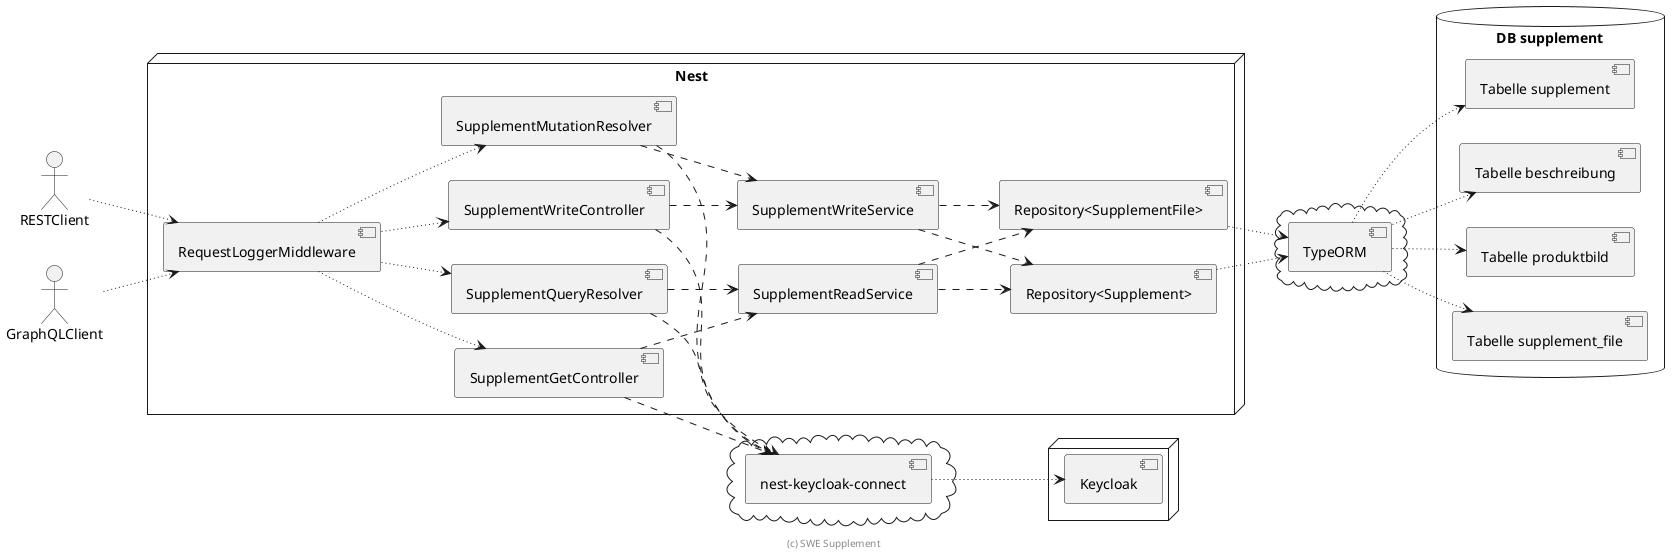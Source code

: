 @startuml Komponenten

left to right direction

actor RESTClient
actor GraphQLClient

node "Nest" {
  [RequestLoggerMiddleware]

  [SupplementGetController]
  [SupplementWriteController]
  [SupplementQueryResolver]
  [SupplementMutationResolver]

  [SupplementReadService]
  [SupplementWriteService]

  [Repository<Supplement>]
  [Repository<SupplementFile>]
}

cloud {
    [TypeORM]
}

cloud {
    [nest-keycloak-connect]
}

database "DB supplement" {
    [Tabelle supplement]
    [Tabelle beschreibung]
    [Tabelle produktbild]
    [Tabelle supplement_file]
}

node {
    [Keycloak]
}

RESTClient ~~> [RequestLoggerMiddleware]
GraphQLClient ~~> [RequestLoggerMiddleware]

[RequestLoggerMiddleware] ~~> [SupplementGetController]
[RequestLoggerMiddleware] ~~> [SupplementWriteController]
[RequestLoggerMiddleware] ~~> [SupplementQueryResolver]
[RequestLoggerMiddleware] ~~> [SupplementMutationResolver]

[SupplementGetController] ..> [SupplementReadService]
[SupplementWriteController] ..> [SupplementWriteService]
[SupplementQueryResolver] ..> [SupplementReadService]
[SupplementMutationResolver] ..> [SupplementWriteService]

[SupplementReadService] ..> [Repository<Supplement>]
[SupplementReadService] ..> [Repository<SupplementFile>]
[SupplementWriteService] ..> [Repository<Supplement>]
[SupplementWriteService] ..> [Repository<SupplementFile>]

[Repository<Supplement>] ~~> [TypeORM]
[Repository<SupplementFile>] ~~> [TypeORM]
[TypeORM] ~~> [Tabelle supplement]
[TypeORM] ~~> [Tabelle beschreibung]
[TypeORM] ~~> [Tabelle produktbild]
[TypeORM] ~~> [Tabelle supplement_file]

[SupplementGetController] ..> [nest-keycloak-connect]
[SupplementWriteController] ..> [nest-keycloak-connect]
[SupplementQueryResolver] ..> [nest-keycloak-connect]
[SupplementMutationResolver] ..> [nest-keycloak-connect]
[nest-keycloak-connect] ~~> [Keycloak]

footer (c) SWE Supplement

@enduml